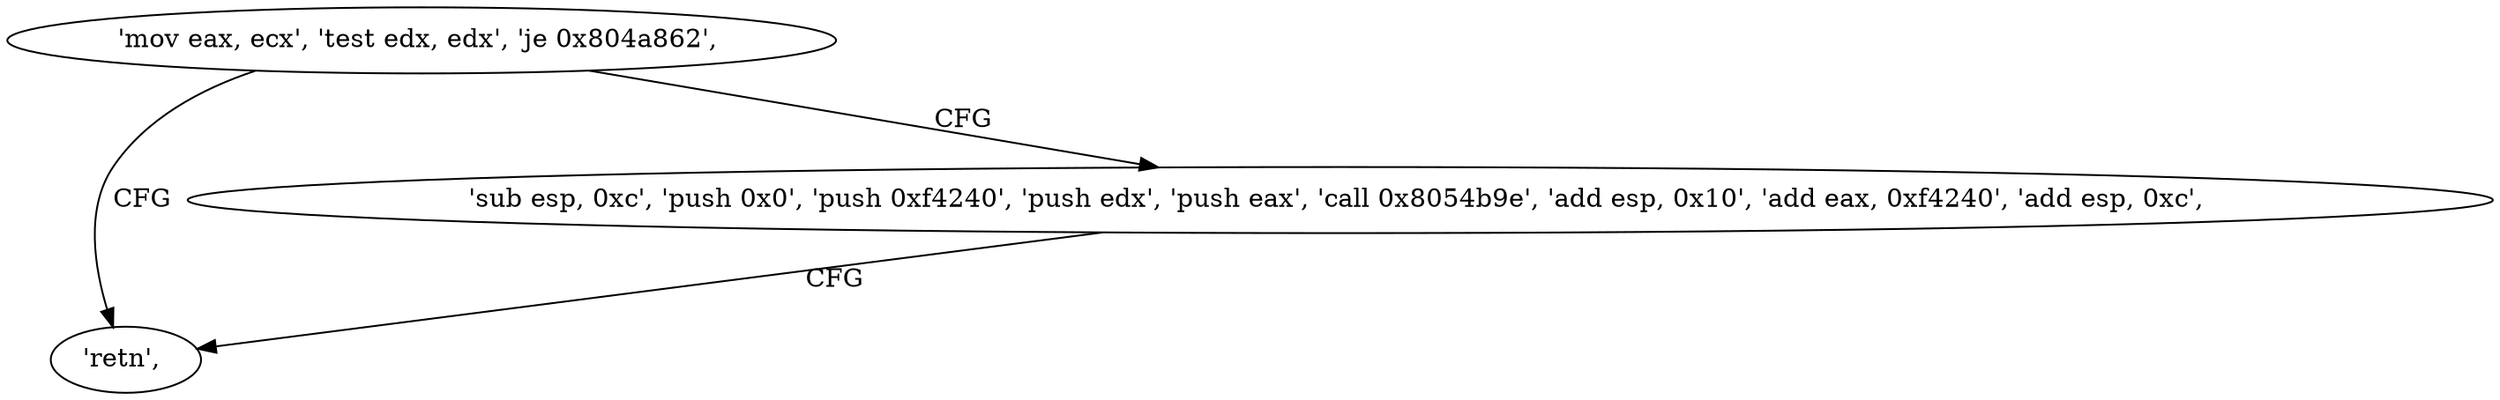 digraph "func" {
"134522944" [label = "'mov eax, ecx', 'test edx, edx', 'je 0x804a862', " ]
"134522978" [label = "'retn', " ]
"134522950" [label = "'sub esp, 0xc', 'push 0x0', 'push 0xf4240', 'push edx', 'push eax', 'call 0x8054b9e', 'add esp, 0x10', 'add eax, 0xf4240', 'add esp, 0xc', " ]
"134522944" -> "134522978" [ label = "CFG" ]
"134522944" -> "134522950" [ label = "CFG" ]
"134522950" -> "134522978" [ label = "CFG" ]
}
